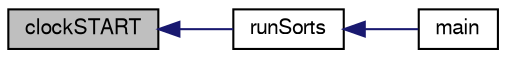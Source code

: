 digraph G
{
  edge [fontname="FreeSans",fontsize="10",labelfontname="FreeSans",labelfontsize="10"];
  node [fontname="FreeSans",fontsize="10",shape=record];
  rankdir=LR;
  Node1 [label="clockSTART",height=0.2,width=0.4,color="black", fillcolor="grey75", style="filled" fontcolor="black"];
  Node1 -> Node2 [dir=back,color="midnightblue",fontsize="10",style="solid"];
  Node2 [label="runSorts",height=0.2,width=0.4,color="black", fillcolor="white", style="filled",URL="$_delouth_mansfield-_assn4_8cpp.html#ab8afa82cf87b47530bd2505812a9fc82"];
  Node2 -> Node3 [dir=back,color="midnightblue",fontsize="10",style="solid"];
  Node3 [label="main",height=0.2,width=0.4,color="black", fillcolor="white", style="filled",URL="$_delouth_mansfield-_assn4_8cpp.html#ae66f6b31b5ad750f1fe042a706a4e3d4"];
}
